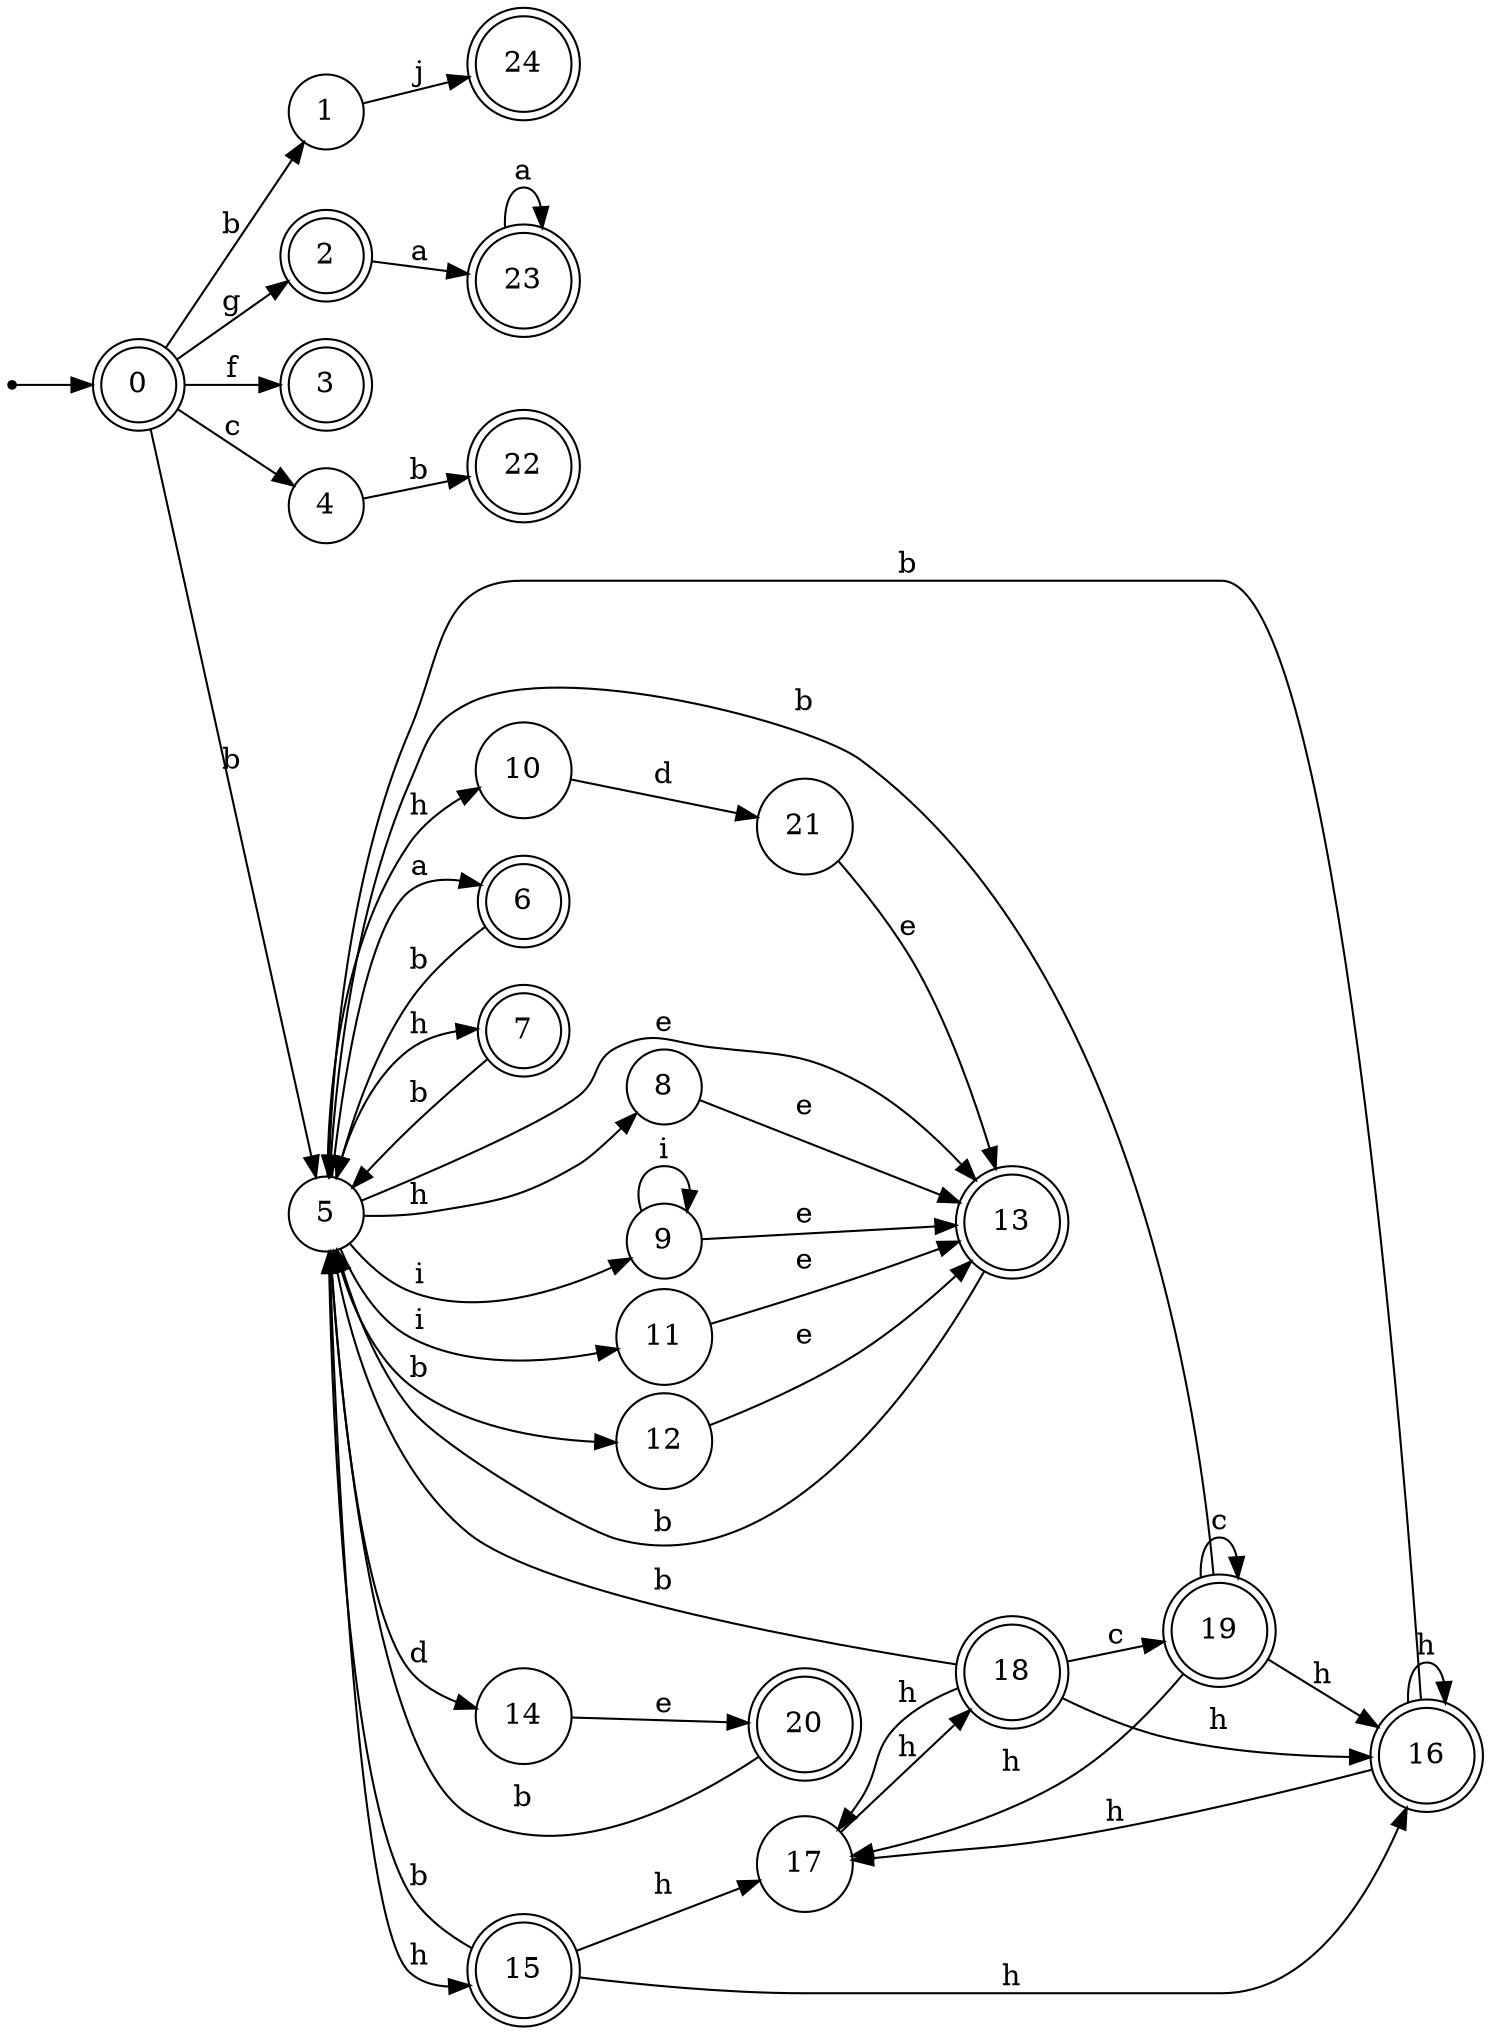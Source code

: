 digraph finite_state_machine {
rankdir=LR;
size="20,20";
node [shape = point]; "dummy0"
node [shape = doublecircle]; "0";"dummy0" -> "0";
node [shape = circle]; "1";
node [shape = doublecircle]; "2";node [shape = doublecircle]; "3";node [shape = circle]; "4";
node [shape = circle]; "5";
node [shape = doublecircle]; "6";node [shape = doublecircle]; "7";node [shape = circle]; "8";
node [shape = circle]; "9";
node [shape = circle]; "10";
node [shape = circle]; "11";
node [shape = circle]; "12";
node [shape = doublecircle]; "13";node [shape = circle]; "14";
node [shape = doublecircle]; "15";node [shape = doublecircle]; "16";node [shape = circle]; "17";
node [shape = doublecircle]; "18";node [shape = doublecircle]; "19";node [shape = doublecircle]; "20";node [shape = circle]; "21";
node [shape = doublecircle]; "22";node [shape = doublecircle]; "23";node [shape = doublecircle]; "24";"0" -> "1" [label = "b"];
 "0" -> "5" [label = "b"];
 "0" -> "2" [label = "g"];
 "0" -> "3" [label = "f"];
 "0" -> "4" [label = "c"];
 "5" -> "6" [label = "a"];
 "5" -> "8" [label = "h"];
 "5" -> "10" [label = "h"];
 "5" -> "15" [label = "h"];
 "5" -> "7" [label = "h"];
 "5" -> "9" [label = "i"];
 "5" -> "11" [label = "i"];
 "5" -> "12" [label = "b"];
 "5" -> "13" [label = "e"];
 "5" -> "14" [label = "d"];
 "15" -> "16" [label = "h"];
 "15" -> "17" [label = "h"];
 "15" -> "5" [label = "b"];
 "17" -> "18" [label = "h"];
 "18" -> "16" [label = "h"];
 "18" -> "17" [label = "h"];
 "18" -> "19" [label = "c"];
 "18" -> "5" [label = "b"];
 "19" -> "19" [label = "c"];
 "19" -> "16" [label = "h"];
 "19" -> "17" [label = "h"];
 "19" -> "5" [label = "b"];
 "16" -> "16" [label = "h"];
 "16" -> "17" [label = "h"];
 "16" -> "5" [label = "b"];
 "14" -> "20" [label = "e"];
 "20" -> "5" [label = "b"];
 "13" -> "5" [label = "b"];
 "12" -> "13" [label = "e"];
 "11" -> "13" [label = "e"];
 "10" -> "21" [label = "d"];
 "21" -> "13" [label = "e"];
 "9" -> "9" [label = "i"];
 "9" -> "13" [label = "e"];
 "8" -> "13" [label = "e"];
 "7" -> "5" [label = "b"];
 "6" -> "5" [label = "b"];
 "4" -> "22" [label = "b"];
 "2" -> "23" [label = "a"];
 "23" -> "23" [label = "a"];
 "1" -> "24" [label = "j"];
 }
